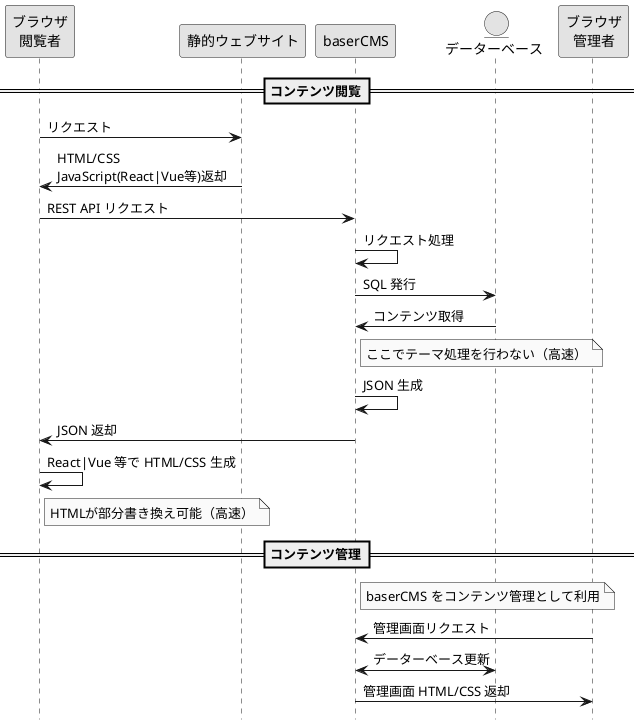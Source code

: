 @startuml diag-sequence-sample3
skinparam monochrome true
hide footbox
participant "ブラウザ\n閲覧者" as browser
participant "静的ウェブサイト" as website
participant "baserCMS" as basercms
entity データーベース as Entity
participant "ブラウザ\n管理者" as admin
== コンテンツ閲覧==
browser -> website: リクエスト
website -> browser: HTML/CSS\nJavaScript(React|Vue等)返却
browser -> basercms: REST API リクエスト
basercms -> basercms: リクエスト処理
basercms -> Entity: SQL 発行
Entity -> basercms: コンテンツ取得
note right of basercms: ここでテーマ処理を行わない（高速）
basercms -> basercms: JSON 生成
basercms -> browser: JSON 返却
browser -> browser: React|Vue 等で HTML/CSS 生成
note right of browser: HTMLが部分書き換え可能（高速）
== コンテンツ管理==
note right of basercms: baserCMS をコンテンツ管理として利用
admin -> basercms: 管理画面リクエスト
basercms <-> Entity: データーベース更新
basercms -> admin: 管理画面 HTML/CSS 返却
@enduml
